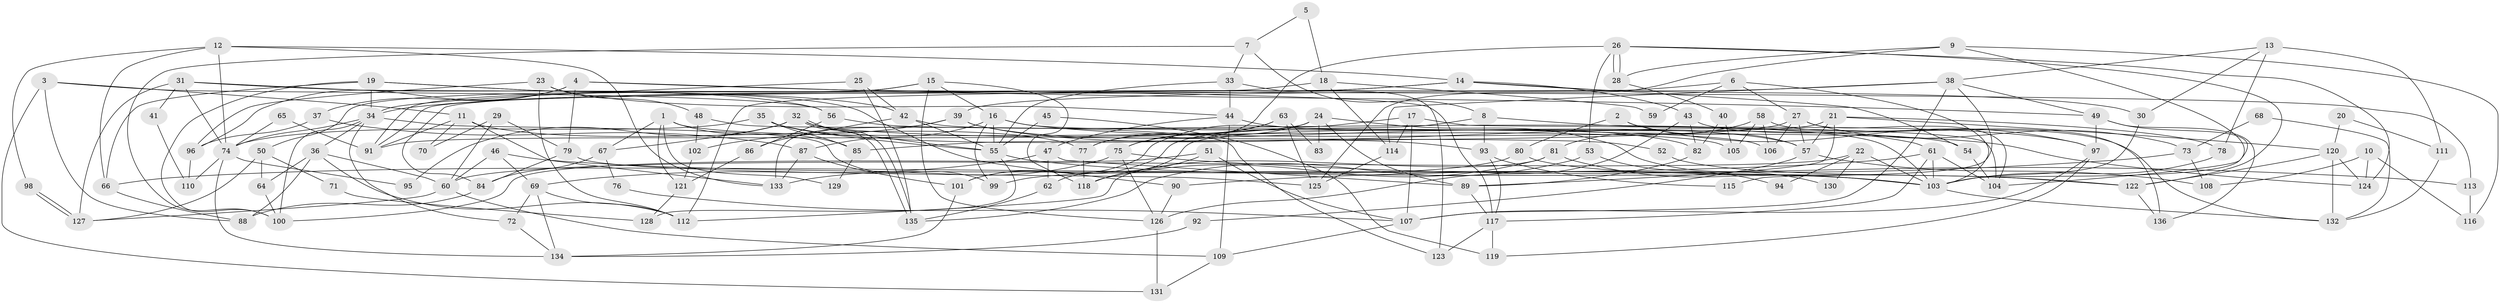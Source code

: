 // coarse degree distribution, {8: 0.1951219512195122, 4: 0.04878048780487805, 6: 0.1951219512195122, 3: 0.024390243902439025, 11: 0.07317073170731707, 7: 0.04878048780487805, 9: 0.07317073170731707, 12: 0.07317073170731707, 14: 0.024390243902439025, 5: 0.17073170731707318, 2: 0.04878048780487805, 10: 0.024390243902439025}
// Generated by graph-tools (version 1.1) at 2025/36/03/04/25 23:36:59]
// undirected, 136 vertices, 272 edges
graph export_dot {
  node [color=gray90,style=filled];
  1;
  2;
  3;
  4;
  5;
  6;
  7;
  8;
  9;
  10;
  11;
  12;
  13;
  14;
  15;
  16;
  17;
  18;
  19;
  20;
  21;
  22;
  23;
  24;
  25;
  26;
  27;
  28;
  29;
  30;
  31;
  32;
  33;
  34;
  35;
  36;
  37;
  38;
  39;
  40;
  41;
  42;
  43;
  44;
  45;
  46;
  47;
  48;
  49;
  50;
  51;
  52;
  53;
  54;
  55;
  56;
  57;
  58;
  59;
  60;
  61;
  62;
  63;
  64;
  65;
  66;
  67;
  68;
  69;
  70;
  71;
  72;
  73;
  74;
  75;
  76;
  77;
  78;
  79;
  80;
  81;
  82;
  83;
  84;
  85;
  86;
  87;
  88;
  89;
  90;
  91;
  92;
  93;
  94;
  95;
  96;
  97;
  98;
  99;
  100;
  101;
  102;
  103;
  104;
  105;
  106;
  107;
  108;
  109;
  110;
  111;
  112;
  113;
  114;
  115;
  116;
  117;
  118;
  119;
  120;
  121;
  122;
  123;
  124;
  125;
  126;
  127;
  128;
  129;
  130;
  131;
  132;
  133;
  134;
  135;
  136;
  1 -- 105;
  1 -- 121;
  1 -- 67;
  1 -- 85;
  1 -- 129;
  2 -- 97;
  2 -- 80;
  2 -- 57;
  3 -- 11;
  3 -- 131;
  3 -- 56;
  3 -- 88;
  4 -- 117;
  4 -- 37;
  4 -- 49;
  4 -- 79;
  4 -- 96;
  5 -- 7;
  5 -- 18;
  6 -- 27;
  6 -- 103;
  6 -- 59;
  6 -- 84;
  7 -- 8;
  7 -- 100;
  7 -- 33;
  8 -- 101;
  8 -- 97;
  8 -- 93;
  9 -- 125;
  9 -- 103;
  9 -- 28;
  9 -- 116;
  10 -- 108;
  10 -- 124;
  10 -- 116;
  11 -- 133;
  11 -- 91;
  11 -- 70;
  11 -- 77;
  12 -- 14;
  12 -- 66;
  12 -- 74;
  12 -- 98;
  12 -- 133;
  13 -- 30;
  13 -- 38;
  13 -- 78;
  13 -- 111;
  14 -- 34;
  14 -- 91;
  14 -- 30;
  14 -- 43;
  14 -- 54;
  15 -- 118;
  15 -- 16;
  15 -- 50;
  15 -- 91;
  15 -- 126;
  16 -- 54;
  16 -- 55;
  16 -- 87;
  16 -- 99;
  16 -- 124;
  17 -- 101;
  17 -- 104;
  17 -- 107;
  17 -- 114;
  18 -- 114;
  18 -- 112;
  18 -- 59;
  19 -- 42;
  19 -- 34;
  19 -- 66;
  19 -- 90;
  19 -- 100;
  20 -- 120;
  20 -- 111;
  21 -- 57;
  21 -- 78;
  21 -- 62;
  21 -- 89;
  21 -- 120;
  22 -- 60;
  22 -- 103;
  22 -- 94;
  22 -- 130;
  23 -- 112;
  23 -- 44;
  23 -- 48;
  23 -- 96;
  24 -- 89;
  24 -- 75;
  24 -- 83;
  24 -- 91;
  24 -- 130;
  25 -- 135;
  25 -- 42;
  25 -- 34;
  26 -- 28;
  26 -- 28;
  26 -- 122;
  26 -- 53;
  26 -- 77;
  26 -- 124;
  27 -- 57;
  27 -- 85;
  27 -- 73;
  27 -- 104;
  27 -- 106;
  28 -- 40;
  29 -- 79;
  29 -- 60;
  29 -- 70;
  30 -- 103;
  31 -- 127;
  31 -- 74;
  31 -- 41;
  31 -- 56;
  31 -- 113;
  32 -- 135;
  32 -- 135;
  32 -- 67;
  32 -- 52;
  32 -- 55;
  32 -- 95;
  33 -- 55;
  33 -- 44;
  33 -- 123;
  34 -- 36;
  34 -- 72;
  34 -- 74;
  34 -- 99;
  34 -- 100;
  35 -- 74;
  35 -- 93;
  35 -- 55;
  35 -- 85;
  36 -- 112;
  36 -- 88;
  36 -- 60;
  36 -- 64;
  37 -- 96;
  37 -- 87;
  38 -- 49;
  38 -- 39;
  38 -- 107;
  38 -- 114;
  38 -- 115;
  39 -- 61;
  39 -- 82;
  39 -- 102;
  39 -- 133;
  40 -- 82;
  40 -- 105;
  41 -- 110;
  42 -- 55;
  42 -- 103;
  42 -- 86;
  43 -- 126;
  43 -- 82;
  43 -- 132;
  44 -- 109;
  44 -- 47;
  44 -- 57;
  45 -- 55;
  45 -- 119;
  46 -- 103;
  46 -- 60;
  46 -- 69;
  47 -- 69;
  47 -- 62;
  47 -- 89;
  48 -- 123;
  48 -- 102;
  49 -- 136;
  49 -- 97;
  49 -- 104;
  50 -- 64;
  50 -- 71;
  50 -- 127;
  51 -- 107;
  51 -- 100;
  51 -- 118;
  52 -- 122;
  53 -- 135;
  53 -- 94;
  54 -- 104;
  55 -- 122;
  55 -- 128;
  56 -- 86;
  56 -- 106;
  57 -- 92;
  57 -- 108;
  58 -- 106;
  58 -- 81;
  58 -- 105;
  58 -- 136;
  60 -- 127;
  60 -- 109;
  61 -- 104;
  61 -- 66;
  61 -- 103;
  61 -- 117;
  62 -- 135;
  63 -- 75;
  63 -- 77;
  63 -- 83;
  63 -- 125;
  64 -- 100;
  65 -- 74;
  65 -- 91;
  66 -- 88;
  67 -- 84;
  67 -- 76;
  68 -- 132;
  68 -- 73;
  69 -- 134;
  69 -- 72;
  69 -- 112;
  71 -- 128;
  72 -- 134;
  73 -- 90;
  73 -- 108;
  74 -- 95;
  74 -- 110;
  74 -- 134;
  75 -- 113;
  75 -- 133;
  75 -- 126;
  76 -- 107;
  77 -- 118;
  78 -- 103;
  79 -- 125;
  79 -- 84;
  80 -- 103;
  80 -- 99;
  81 -- 118;
  81 -- 103;
  81 -- 112;
  82 -- 89;
  84 -- 88;
  85 -- 129;
  86 -- 121;
  87 -- 133;
  87 -- 101;
  89 -- 117;
  90 -- 126;
  92 -- 134;
  93 -- 117;
  93 -- 115;
  96 -- 110;
  97 -- 107;
  97 -- 119;
  98 -- 127;
  98 -- 127;
  101 -- 134;
  102 -- 121;
  103 -- 132;
  107 -- 109;
  109 -- 131;
  111 -- 132;
  113 -- 116;
  114 -- 125;
  117 -- 119;
  117 -- 123;
  120 -- 124;
  120 -- 122;
  120 -- 132;
  121 -- 128;
  122 -- 136;
  126 -- 131;
}
